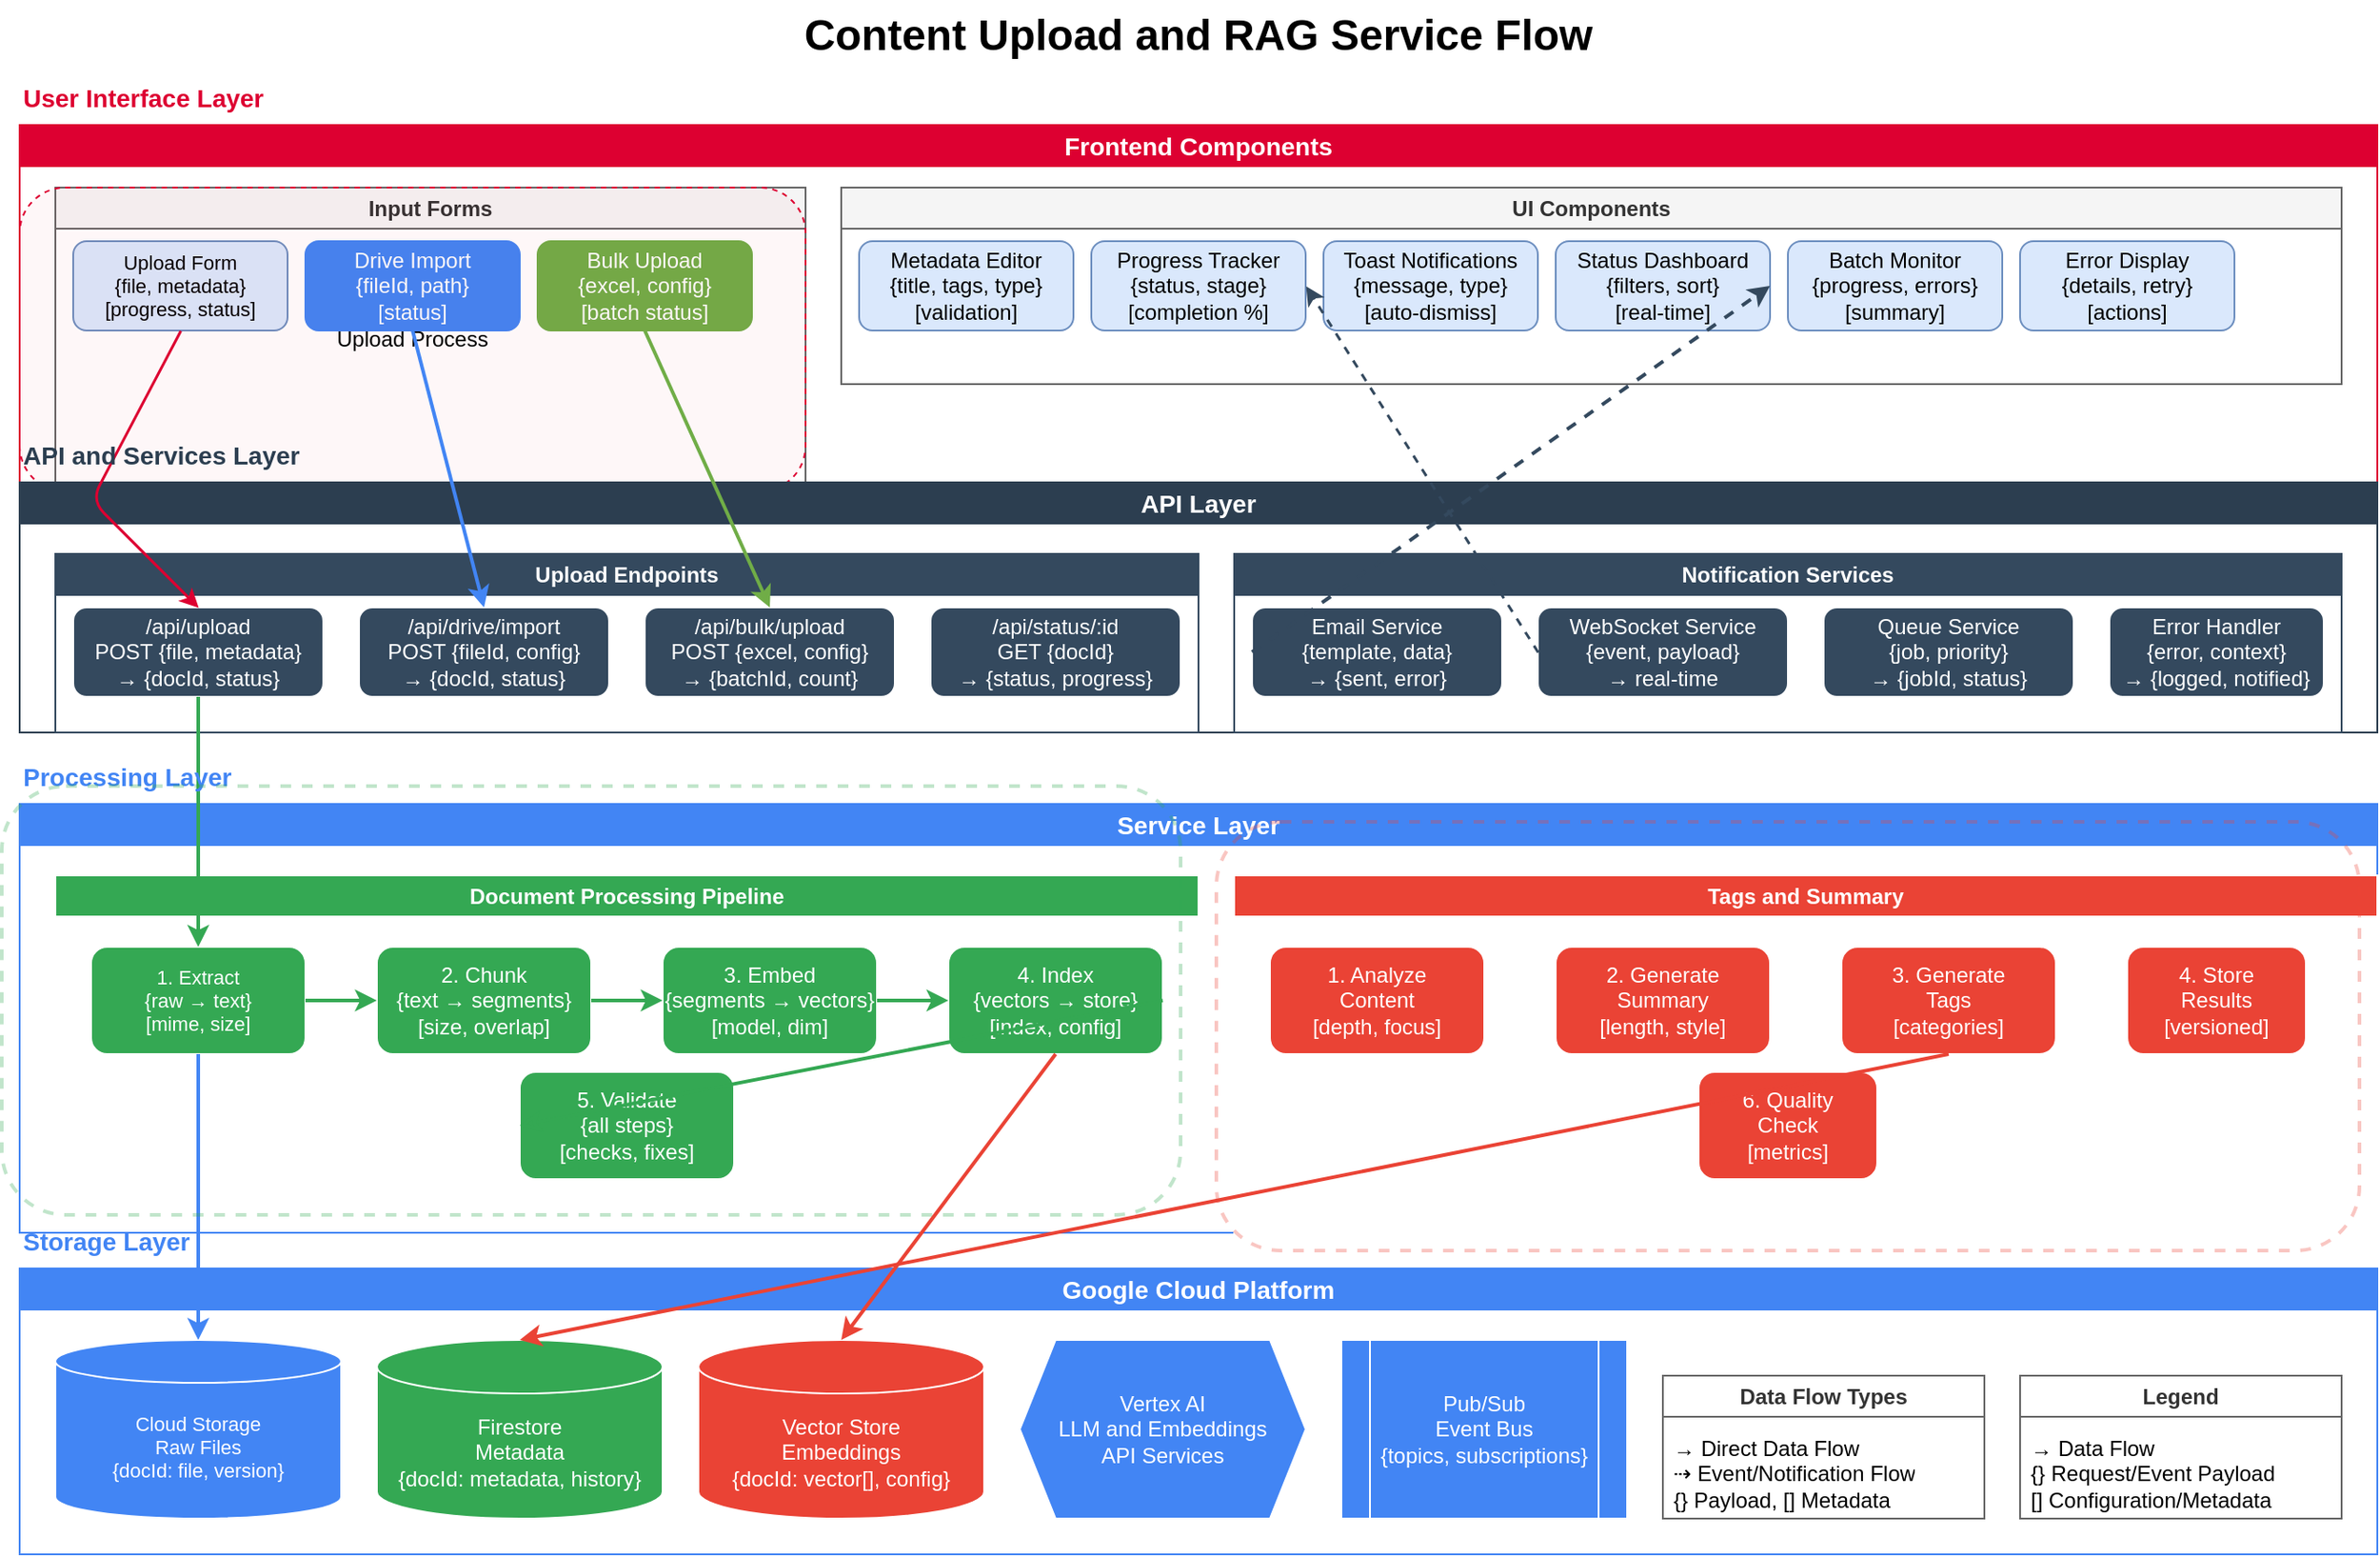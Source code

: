 <mxfile version="26.1.3" pages="2">
  <diagram name="Content Upload and RAG Flow" id="content-rag-flow">
    <mxGraphModel dx="2007" dy="1016" grid="1" gridSize="10" guides="1" tooltips="1" connect="1" arrows="1" fold="1" page="1" pageScale="1" pageWidth="1400" pageHeight="1000" math="0" shadow="0">
      <root>
        <mxCell id="root-0" />
        <mxCell id="root-1" parent="root-0" />
        <mxCell id="title-1" value="Content Upload and RAG Service Flow" style="text;html=1;strokeColor=none;fillColor=none;align=center;verticalAlign=middle;whiteSpace=wrap;rounded=0;fontSize=24;fontStyle=1;fontFamily=Arial;" parent="root-1" vertex="1">
          <mxGeometry x="400" y="20" width="600" height="40" as="geometry" />
        </mxCell>
        <mxCell id="frontend-layer" value="Frontend Components" style="swimlane;whiteSpace=wrap;html=1;fillColor=#dd0031;strokeColor=#dd0031;fontColor=white;startSize=23;fontSize=14;rounded=0;" parent="root-1" vertex="1">
          <mxGeometry x="40" y="90" width="1320" height="215" as="geometry" />
        </mxCell>
        <mxCell id="input-forms" value="Input Forms" style="swimlane;whiteSpace=wrap;html=1;fillColor=#f5f5f5;strokeColor=#666666;fontColor=#333333;rounded=0;fontSize=12;startSize=23;" parent="frontend-layer" vertex="1">
          <mxGeometry x="20" y="35" width="420" height="180" as="geometry" />
        </mxCell>
        <mxCell id="upload-form" value="Upload Form&#xa;{file, metadata}&#xa;[progress, status]" style="rounded=1;whiteSpace=wrap;html=1;fillColor=#dae8fc;strokeColor=#6c8ebf;fontSize=11;spacing=4;" parent="input-forms" vertex="1">
          <mxGeometry x="10" y="30" width="120" height="50" as="geometry" />
        </mxCell>
        <mxCell id="drive-form" value="Drive Import&#xa;{fileId, path}&#xa;[status]" style="rounded=1;whiteSpace=wrap;html=1;fillColor=#4285f4;strokeColor=#4285f4;fontColor=white;" parent="input-forms" vertex="1">
          <mxGeometry x="140" y="30" width="120" height="50" as="geometry" />
        </mxCell>
        <mxCell id="bulk-form" value="Bulk Upload&#xa;{excel, config}&#xa;[batch status]" style="rounded=1;whiteSpace=wrap;html=1;fillColor=#70AD47;strokeColor=#70AD47;fontColor=white;" parent="input-forms" vertex="1">
          <mxGeometry x="270" y="30" width="120" height="50" as="geometry" />
        </mxCell>
        <mxCell id="group-upload" value="Upload Process" style="rounded=1;whiteSpace=wrap;html=1;fillColor=#dd003108;strokeColor=#dd0031;strokeWidth=1;dashed=1;" parent="input-forms" vertex="1">
          <mxGeometry x="-20" width="440" height="170" as="geometry" />
        </mxCell>
        <mxCell id="ui-components" value="UI Components" style="swimlane;whiteSpace=wrap;html=1;fillColor=#f5f5f5;strokeColor=#666666;fontColor=#333333;rounded=0;fontSize=12;startSize=23;" parent="frontend-layer" vertex="1">
          <mxGeometry x="460" y="35" width="840" height="110" as="geometry" />
        </mxCell>
        <mxCell id="metadata-editor" value="Metadata Editor&#xa;{title, tags, type}&#xa;[validation]" style="rounded=1;whiteSpace=wrap;html=1;fillColor=#dae8fc;strokeColor=#6c8ebf;" parent="ui-components" vertex="1">
          <mxGeometry x="10" y="30" width="120" height="50" as="geometry" />
        </mxCell>
        <mxCell id="progress-tracker" value="Progress Tracker&#xa;{status, stage}&#xa;[completion %]" style="rounded=1;whiteSpace=wrap;html=1;fillColor=#dae8fc;strokeColor=#6c8ebf;" parent="ui-components" vertex="1">
          <mxGeometry x="140" y="30" width="120" height="50" as="geometry" />
        </mxCell>
        <mxCell id="toast-notif" value="Toast Notifications&#xa;{message, type}&#xa;[auto-dismiss]" style="rounded=1;whiteSpace=wrap;html=1;fillColor=#dae8fc;strokeColor=#6c8ebf;" parent="ui-components" vertex="1">
          <mxGeometry x="270" y="30" width="120" height="50" as="geometry" />
        </mxCell>
        <mxCell id="status-dashboard" value="Status Dashboard&#xa;{filters, sort}&#xa;[real-time]" style="rounded=1;whiteSpace=wrap;html=1;fillColor=#dae8fc;strokeColor=#6c8ebf;" parent="ui-components" vertex="1">
          <mxGeometry x="400" y="30" width="120" height="50" as="geometry" />
        </mxCell>
        <mxCell id="batch-monitor" value="Batch Monitor&#xa;{progress, errors}&#xa;[summary]" style="rounded=1;whiteSpace=wrap;html=1;fillColor=#dae8fc;strokeColor=#6c8ebf;" parent="ui-components" vertex="1">
          <mxGeometry x="530" y="30" width="120" height="50" as="geometry" />
        </mxCell>
        <mxCell id="error-display" value="Error Display&#xa;{details, retry}&#xa;[actions]" style="rounded=1;whiteSpace=wrap;html=1;fillColor=#dae8fc;strokeColor=#6c8ebf;" parent="ui-components" vertex="1">
          <mxGeometry x="660" y="30" width="120" height="50" as="geometry" />
        </mxCell>
        <mxCell id="api-layer" value="API Layer" style="swimlane;whiteSpace=wrap;html=1;fillColor=#2c3e50;strokeColor=#2c3e50;fontColor=white;startSize=23;fontSize=14;rounded=0;" parent="root-1" vertex="1">
          <mxGeometry x="40" y="290" width="1320" height="140" as="geometry" />
        </mxCell>
        <mxCell id="upload-endpoints" value="Upload Endpoints" style="swimlane;whiteSpace=wrap;html=1;fillColor=#34495e;strokeColor=#34495e;fontColor=white;" parent="api-layer" vertex="1">
          <mxGeometry x="20" y="40" width="640" height="100" as="geometry" />
        </mxCell>
        <mxCell id="upload-api" value="/api/upload&#xa;POST {file, metadata}&#xa;→ {docId, status}" style="rounded=1;whiteSpace=wrap;html=1;fillColor=#34495e;strokeColor=#ffffff;fontColor=white;" parent="upload-endpoints" vertex="1">
          <mxGeometry x="10" y="30" width="140" height="50" as="geometry" />
        </mxCell>
        <mxCell id="drive-api" value="/api/drive/import&#xa;POST {fileId, config}&#xa;→ {docId, status}" style="rounded=1;whiteSpace=wrap;html=1;fillColor=#34495e;strokeColor=#ffffff;fontColor=white;" parent="upload-endpoints" vertex="1">
          <mxGeometry x="170" y="30" width="140" height="50" as="geometry" />
        </mxCell>
        <mxCell id="bulk-api" value="/api/bulk/upload&#xa;POST {excel, config}&#xa;→ {batchId, count}" style="rounded=1;whiteSpace=wrap;html=1;fillColor=#34495e;strokeColor=#ffffff;fontColor=white;" parent="upload-endpoints" vertex="1">
          <mxGeometry x="330" y="30" width="140" height="50" as="geometry" />
        </mxCell>
        <mxCell id="status-api" value="/api/status/:id&#xa;GET {docId}&#xa;→ {status, progress}" style="rounded=1;whiteSpace=wrap;html=1;fillColor=#34495e;strokeColor=#ffffff;fontColor=white;" parent="upload-endpoints" vertex="1">
          <mxGeometry x="490" y="30" width="140" height="50" as="geometry" />
        </mxCell>
        <mxCell id="notification-services" value="Notification Services" style="swimlane;whiteSpace=wrap;html=1;fillColor=#34495e;strokeColor=#34495e;fontColor=white;" parent="api-layer" vertex="1">
          <mxGeometry x="680" y="40" width="620" height="100" as="geometry" />
        </mxCell>
        <mxCell id="email-service" value="Email Service&#xa;{template, data}&#xa;→ {sent, error}" style="rounded=1;whiteSpace=wrap;html=1;fillColor=#34495e;strokeColor=#ffffff;fontColor=white;" parent="notification-services" vertex="1">
          <mxGeometry x="10" y="30" width="140" height="50" as="geometry" />
        </mxCell>
        <mxCell id="websocket-service" value="WebSocket Service&#xa;{event, payload}&#xa;→ real-time" style="rounded=1;whiteSpace=wrap;html=1;fillColor=#34495e;strokeColor=#ffffff;fontColor=white;" parent="notification-services" vertex="1">
          <mxGeometry x="170" y="30" width="140" height="50" as="geometry" />
        </mxCell>
        <mxCell id="queue-service" value="Queue Service&#xa;{job, priority}&#xa;→ {jobId, status}" style="rounded=1;whiteSpace=wrap;html=1;fillColor=#34495e;strokeColor=#ffffff;fontColor=white;" parent="notification-services" vertex="1">
          <mxGeometry x="330" y="30" width="140" height="50" as="geometry" />
        </mxCell>
        <mxCell id="error-service" value="Error Handler&#xa;{error, context}&#xa;→ {logged, notified}" style="rounded=1;whiteSpace=wrap;html=1;fillColor=#34495e;strokeColor=#ffffff;fontColor=white;" parent="notification-services" vertex="1">
          <mxGeometry x="490" y="30" width="120" height="50" as="geometry" />
        </mxCell>
        <mxCell id="service-layer" value="Service Layer" style="swimlane;whiteSpace=wrap;html=1;fillColor=#4285f4;strokeColor=#4285f4;fontColor=white;startSize=23;fontSize=14;rounded=0;" parent="root-1" vertex="1">
          <mxGeometry x="40" y="470" width="1320" height="240" as="geometry" />
        </mxCell>
        <mxCell id="doc-processing" value="Document Processing Pipeline" style="swimlane;whiteSpace=wrap;html=1;fillColor=#34a853;strokeColor=#ffffff;fontColor=white;rounded=0;fontSize=12;" parent="service-layer" vertex="1">
          <mxGeometry x="20" y="40" width="640" height="180" as="geometry" />
        </mxCell>
        <mxCell id="extract" value="1. Extract&#xa;{raw → text}&#xa;[mime, size]" style="rounded=1;whiteSpace=wrap;html=1;fillColor=#34a853;strokeColor=#ffffff;fontColor=white;fontSize=11;spacing=4;" parent="doc-processing" vertex="1">
          <mxGeometry x="20" y="40" width="120" height="60" as="geometry" />
        </mxCell>
        <mxCell id="chunk" value="2. Chunk&#xa;{text → segments}&#xa;[size, overlap]" style="rounded=1;whiteSpace=wrap;html=1;fillColor=#34a853;strokeColor=#ffffff;fontColor=white;" parent="doc-processing" vertex="1">
          <mxGeometry x="180" y="40" width="120" height="60" as="geometry" />
        </mxCell>
        <mxCell id="embed" value="3. Embed&#xa;{segments → vectors}&#xa;[model, dim]" style="rounded=1;whiteSpace=wrap;html=1;fillColor=#34a853;strokeColor=#ffffff;fontColor=white;" parent="doc-processing" vertex="1">
          <mxGeometry x="340" y="40" width="120" height="60" as="geometry" />
        </mxCell>
        <mxCell id="index" value="4. Index&#xa;{vectors → store}&#xa;[index, config]" style="rounded=1;whiteSpace=wrap;html=1;fillColor=#34a853;strokeColor=#ffffff;fontColor=white;" parent="doc-processing" vertex="1">
          <mxGeometry x="500" y="40" width="120" height="60" as="geometry" />
        </mxCell>
        <mxCell id="validate" value="5. Validate&#xa;{all steps}&#xa;[checks, fixes]" style="rounded=1;whiteSpace=wrap;html=1;fillColor=#34a853;strokeColor=#ffffff;fontColor=white;" parent="doc-processing" vertex="1">
          <mxGeometry x="260" y="110" width="120" height="60" as="geometry" />
        </mxCell>
        <mxCell id="rag-pipeline" value="Tags and Summary" style="swimlane;whiteSpace=wrap;html=1;fillColor=#ea4335;strokeColor=#ffffff;fontColor=white;" parent="service-layer" vertex="1">
          <mxGeometry x="680" y="40" width="640" height="200" as="geometry" />
        </mxCell>
        <mxCell id="analyze" value="1. Analyze&#xa;Content&#xa;[depth, focus]" style="rounded=1;whiteSpace=wrap;html=1;fillColor=#ea4335;strokeColor=#ffffff;fontColor=white;" parent="rag-pipeline" vertex="1">
          <mxGeometry x="20" y="40" width="120" height="60" as="geometry" />
        </mxCell>
        <mxCell id="summarize" value="2. Generate&#xa;Summary&#xa;[length, style]" style="rounded=1;whiteSpace=wrap;html=1;fillColor=#ea4335;strokeColor=#ffffff;fontColor=white;" parent="rag-pipeline" vertex="1">
          <mxGeometry x="180" y="40" width="120" height="60" as="geometry" />
        </mxCell>
        <mxCell id="generate-tags" value="3. Generate&#xa;Tags&#xa;[categories]" style="rounded=1;whiteSpace=wrap;html=1;fillColor=#ea4335;strokeColor=#ffffff;fontColor=white;" parent="rag-pipeline" vertex="1">
          <mxGeometry x="340" y="40" width="120" height="60" as="geometry" />
        </mxCell>
        <mxCell id="store-results" value="4. Store&#xa;Results&#xa;[versioned]" style="rounded=1;whiteSpace=wrap;html=1;fillColor=#ea4335;strokeColor=#ffffff;fontColor=white;" parent="rag-pipeline" vertex="1">
          <mxGeometry x="500" y="40" width="100" height="60" as="geometry" />
        </mxCell>
        <mxCell id="quality-check" value="6. Quality&#xa;Check&#xa;[metrics]" style="rounded=1;whiteSpace=wrap;html=1;fillColor=#ea4335;strokeColor=#ffffff;fontColor=white;" parent="rag-pipeline" vertex="1">
          <mxGeometry x="260" y="110" width="100" height="60" as="geometry" />
        </mxCell>
        <mxCell id="group-rag" value="" style="rounded=1;whiteSpace=wrap;html=1;fillColor=none;strokeColor=#ea4335;strokeWidth=2;dashed=1;opacity=30;" parent="rag-pipeline" vertex="1">
          <mxGeometry x="-10" y="-30" width="640" height="240" as="geometry" />
        </mxCell>
        <mxCell id="storage-layer" value="Google Cloud Platform" style="swimlane;whiteSpace=wrap;html=1;fillColor=#4285f4;strokeColor=#4285f4;fontColor=white;startSize=23;fontSize=14;rounded=0;" parent="root-1" vertex="1">
          <mxGeometry x="40" y="730" width="1320" height="160" as="geometry" />
        </mxCell>
        <mxCell id="cloud-storage" value="Cloud Storage&#xa;Raw Files&#xa;{docId: file, version}" style="shape=cylinder3;whiteSpace=wrap;html=1;boundedLbl=1;backgroundOutline=1;size=12;fillColor=#4285f4;strokeColor=#ffffff;fontColor=white;fontSize=11;spacing=4;" parent="storage-layer" vertex="1">
          <mxGeometry x="20" y="40" width="160" height="100" as="geometry" />
        </mxCell>
        <mxCell id="firestore" value="Firestore&#xa;Metadata&#xa;{docId: metadata, history}" style="shape=cylinder3;whiteSpace=wrap;html=1;boundedLbl=1;backgroundOutline=1;size=15;fillColor=#34a853;strokeColor=#ffffff;fontColor=white;" parent="storage-layer" vertex="1">
          <mxGeometry x="200" y="40" width="160" height="100" as="geometry" />
        </mxCell>
        <mxCell id="vector-store" value="Vector Store&#xa;Embeddings&#xa;{docId: vector[], config}" style="shape=cylinder3;whiteSpace=wrap;html=1;boundedLbl=1;backgroundOutline=1;size=15;fillColor=#ea4335;strokeColor=#ffffff;fontColor=white;" parent="storage-layer" vertex="1">
          <mxGeometry x="380" y="40" width="160" height="100" as="geometry" />
        </mxCell>
        <mxCell id="vertex-ai" value="Vertex AI&#xa;LLM and Embeddings&#xa;API Services" style="shape=hexagon;perimeter=hexagonPerimeter2;whiteSpace=wrap;html=1;fixedSize=1;fillColor=#4285f4;strokeColor=#ffffff;fontColor=white;" parent="storage-layer" vertex="1">
          <mxGeometry x="560" y="40" width="160" height="100" as="geometry" />
        </mxCell>
        <mxCell id="pub-sub" value="Pub/Sub&#xa;Event Bus&#xa;{topics, subscriptions}" style="shape=process;whiteSpace=wrap;html=1;backgroundOutline=1;fillColor=#4285f4;strokeColor=#ffffff;fontColor=white;" parent="storage-layer" vertex="1">
          <mxGeometry x="740" y="40" width="160" height="100" as="geometry" />
        </mxCell>
        <mxCell id="flow-upload-1" value="" style="endArrow=classic;html=1;rounded=1;curved=0;exitX=0.5;exitY=1;entryX=0.5;entryY=0;strokeColor=#dd0031;strokeWidth=1.5;spacing=4;" parent="root-1" source="upload-form" target="upload-api" edge="1">
          <mxGeometry relative="1" as="geometry">
            <Array as="points">
              <mxPoint x="80" y="300" />
            </Array>
          </mxGeometry>
        </mxCell>
        <mxCell id="flow-drive-1" value="" style="endArrow=classic;html=1;rounded=1;curved=1;exitX=0.5;exitY=1;entryX=0.5;entryY=0;strokeColor=#4285f4;strokeWidth=2;" parent="root-1" source="drive-form" target="drive-api" edge="1">
          <mxGeometry relative="1" as="geometry" />
        </mxCell>
        <mxCell id="flow-bulk-1" value="" style="endArrow=classic;html=1;rounded=1;curved=1;exitX=0.5;exitY=1;entryX=0.5;entryY=0;strokeColor=#70AD47;strokeWidth=2;" parent="root-1" source="bulk-form" target="bulk-api" edge="1">
          <mxGeometry relative="1" as="geometry" />
        </mxCell>
        <mxCell id="flow-extract-1" value="" style="endArrow=classic;html=1;rounded=1;curved=1;exitX=0.5;exitY=1;entryX=0.5;entryY=0;strokeColor=#34a853;strokeWidth=2;" parent="root-1" source="upload-api" target="extract" edge="1">
          <mxGeometry relative="1" as="geometry" />
        </mxCell>
        <mxCell id="flow-chunk-1" value="" style="endArrow=classic;html=1;rounded=1;curved=1;exitX=1;exitY=0.5;entryX=0;entryY=0.5;strokeColor=#34a853;strokeWidth=2;" parent="root-1" source="extract" target="chunk" edge="1">
          <mxGeometry relative="1" as="geometry" />
        </mxCell>
        <mxCell id="flow-embed-1" value="" style="endArrow=classic;html=1;rounded=1;curved=1;exitX=1;exitY=0.5;entryX=0;entryY=0.5;strokeColor=#34a853;strokeWidth=2;" parent="root-1" source="chunk" target="embed" edge="1">
          <mxGeometry relative="1" as="geometry" />
        </mxCell>
        <mxCell id="flow-index-1" value="" style="endArrow=classic;html=1;rounded=1;curved=1;exitX=1;exitY=0.5;entryX=0;entryY=0.5;strokeColor=#34a853;strokeWidth=2;" parent="root-1" source="embed" target="index" edge="1">
          <mxGeometry relative="1" as="geometry" />
        </mxCell>
        <mxCell id="flow-validate-1" value="" style="endArrow=classic;html=1;rounded=1;curved=1;exitX=1;exitY=0.5;entryX=0;entryY=0.5;strokeColor=#34a853;strokeWidth=2;" parent="root-1" source="index" target="validate" edge="1">
          <mxGeometry relative="1" as="geometry" />
        </mxCell>
        <mxCell id="flow-storage-1" value="" style="endArrow=classic;html=1;rounded=1;curved=1;exitX=0.5;exitY=1;entryX=0.5;entryY=0;strokeColor=#4285f4;strokeWidth=2;" parent="root-1" source="extract" target="cloud-storage" edge="1">
          <mxGeometry relative="1" as="geometry" />
        </mxCell>
        <mxCell id="flow-firestore-1" value="" style="endArrow=classic;html=1;rounded=1;curved=1;exitX=0.5;exitY=1;entryX=0.5;entryY=0;strokeColor=#ea4335;strokeWidth=2;" parent="root-1" source="generate-tags" target="firestore" edge="1">
          <mxGeometry relative="1" as="geometry" />
        </mxCell>
        <mxCell id="flow-vector-1" value="" style="endArrow=classic;html=1;rounded=1;curved=1;exitX=0.5;exitY=1;entryX=0.5;entryY=0;strokeColor=#ea4335;strokeWidth=2;" parent="root-1" source="index" target="vector-store" edge="1">
          <mxGeometry relative="1" as="geometry" />
        </mxCell>
        <mxCell id="flow-websocket-1" value="" style="endArrow=classic;html=1;rounded=1;curved=0;exitX=0;exitY=0.5;entryX=1;entryY=0.5;strokeColor=#34495e;strokeWidth=1.5;dashed=1;dashPattern=3 3;" parent="root-1" source="websocket-service" target="progress-tracker" edge="1">
          <mxGeometry relative="1" as="geometry" />
        </mxCell>
        <mxCell id="flow-email-1" value="" style="endArrow=classic;html=1;rounded=1;curved=1;exitX=0;exitY=0.5;entryX=1;entryY=0.5;strokeColor=#34495e;strokeWidth=2;dashed=1;" parent="root-1" source="email-service" target="status-dashboard" edge="1">
          <mxGeometry relative="1" as="geometry" />
        </mxCell>
        <mxCell id="legend" value="Legend" style="swimlane;fontStyle=1;childLayout=stackLayout;horizontal=1;startSize=23;horizontalStack=0;resizeParent=1;resizeParentMax=0;resizeLast=0;collapsible=1;marginBottom=0;whiteSpace=wrap;html=1;fillColor=#ffffff;strokeColor=#666666;fontColor=#333333;" parent="root-1" vertex="1">
          <mxGeometry x="1160" y="790" width="180" height="80" as="geometry" />
        </mxCell>
        <mxCell id="legend-content" value="→ Data Flow&#xa;{} Request/Event Payload&#xa;[] Configuration/Metadata" style="text;strokeColor=none;fillColor=none;align=left;verticalAlign=middle;spacingLeft=4;spacingRight=4;overflow=hidden;points=[[0,0.5],[1,0.5]];portConstraint=eastwest;rotatable=0;whiteSpace=wrap;html=1;" parent="legend" vertex="1">
          <mxGeometry y="30" width="180" height="50" as="geometry" />
        </mxCell>
        <mxCell id="header-frontend" value="User Interface Layer" style="text;html=1;strokeColor=none;fillColor=none;align=left;verticalAlign=middle;whiteSpace=wrap;rounded=0;fontSize=14;fontStyle=1;fontColor=#dd0031;" parent="root-1" vertex="1">
          <mxGeometry x="40" y="60" width="200" height="30" as="geometry" />
        </mxCell>
        <mxCell id="header-api" value="API and Services Layer" style="text;html=1;strokeColor=none;fillColor=none;align=left;verticalAlign=middle;whiteSpace=wrap;rounded=0;fontSize=14;fontStyle=1;fontColor=#2c3e50;" parent="root-1" vertex="1">
          <mxGeometry x="40" y="260" width="200" height="30" as="geometry" />
        </mxCell>
        <mxCell id="header-processing" value="Processing Layer" style="text;html=1;strokeColor=none;fillColor=none;align=left;verticalAlign=middle;whiteSpace=wrap;rounded=0;fontSize=14;fontStyle=1;fontColor=#4285f4;" parent="root-1" vertex="1">
          <mxGeometry x="40" y="440" width="200" height="30" as="geometry" />
        </mxCell>
        <mxCell id="header-storage" value="Storage Layer" style="text;html=1;strokeColor=none;fillColor=none;align=left;verticalAlign=middle;whiteSpace=wrap;rounded=0;fontSize=14;fontStyle=1;fontColor=#4285f4;" parent="root-1" vertex="1">
          <mxGeometry x="40" y="700" width="200" height="30" as="geometry" />
        </mxCell>
        <mxCell id="legend-flow" value="Data Flow Types" style="swimlane;fontStyle=1;childLayout=stackLayout;horizontal=1;startSize=23;horizontalStack=0;resizeParent=1;resizeParentMax=0;resizeLast=0;collapsible=1;marginBottom=0;whiteSpace=wrap;html=1;fillColor=#ffffff;strokeColor=#666666;fontColor=#333333;" parent="root-1" vertex="1">
          <mxGeometry x="960" y="790" width="180" height="80" as="geometry" />
        </mxCell>
        <mxCell id="legend-flow-content" value="→ Direct Data Flow&#xa;⇢ Event/Notification Flow&#xa;{} Payload, [] Metadata" style="text;strokeColor=none;fillColor=none;align=left;verticalAlign=middle;spacingLeft=4;spacingRight=4;overflow=hidden;points=[[0,0.5],[1,0.5]];portConstraint=eastwest;rotatable=0;whiteSpace=wrap;html=1;" parent="legend-flow" vertex="1">
          <mxGeometry y="30" width="180" height="50" as="geometry" />
        </mxCell>
        <mxCell id="group-process" value="" style="rounded=1;whiteSpace=wrap;html=1;fillColor=none;strokeColor=#34a853;strokeWidth=2;dashed=1;opacity=30;" parent="root-1" vertex="1">
          <mxGeometry x="30" y="460" width="660" height="240" as="geometry" />
        </mxCell>
      </root>
    </mxGraphModel>
  </diagram>
  <diagram id="p0znK9ECEg0VsjOvS3RT" name="Page-2">
    <mxGraphModel dx="2007" dy="1016" grid="1" gridSize="10" guides="1" tooltips="1" connect="1" arrows="1" fold="1" page="1" pageScale="1" pageWidth="850" pageHeight="1100" math="0" shadow="0">
      <root>
        <mxCell id="0" />
        <mxCell id="1" parent="0" />
      </root>
    </mxGraphModel>
  </diagram>
</mxfile>
